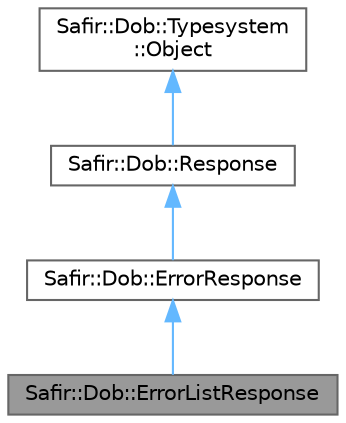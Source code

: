 digraph "Safir::Dob::ErrorListResponse"
{
 // LATEX_PDF_SIZE
  bgcolor="transparent";
  edge [fontname=Helvetica,fontsize=10,labelfontname=Helvetica,labelfontsize=10];
  node [fontname=Helvetica,fontsize=10,shape=box,height=0.2,width=0.4];
  Node1 [label="Safir::Dob::ErrorListResponse",height=0.2,width=0.4,color="gray40", fillcolor="grey60", style="filled", fontcolor="black",tooltip="Defines an array of errors, typically used to report errors for individual members in the request."];
  Node2 -> Node1 [dir="back",color="steelblue1",style="solid"];
  Node2 [label="Safir::Dob::ErrorResponse",height=0.2,width=0.4,color="gray40", fillcolor="white", style="filled",URL="$a01775.html",tooltip="The baseclass for all error responses."];
  Node3 -> Node2 [dir="back",color="steelblue1",style="solid"];
  Node3 [label="Safir::Dob::Response",height=0.2,width=0.4,color="gray40", fillcolor="white", style="filled",URL="$a01919.html",tooltip="The baseclass for all responses."];
  Node4 -> Node3 [dir="back",color="steelblue1",style="solid"];
  Node4 [label="Safir::Dob::Typesystem\l::Object",height=0.2,width=0.4,color="gray40", fillcolor="white", style="filled",URL="$a01499.html",tooltip="The base class for all DOB objects."];
}
